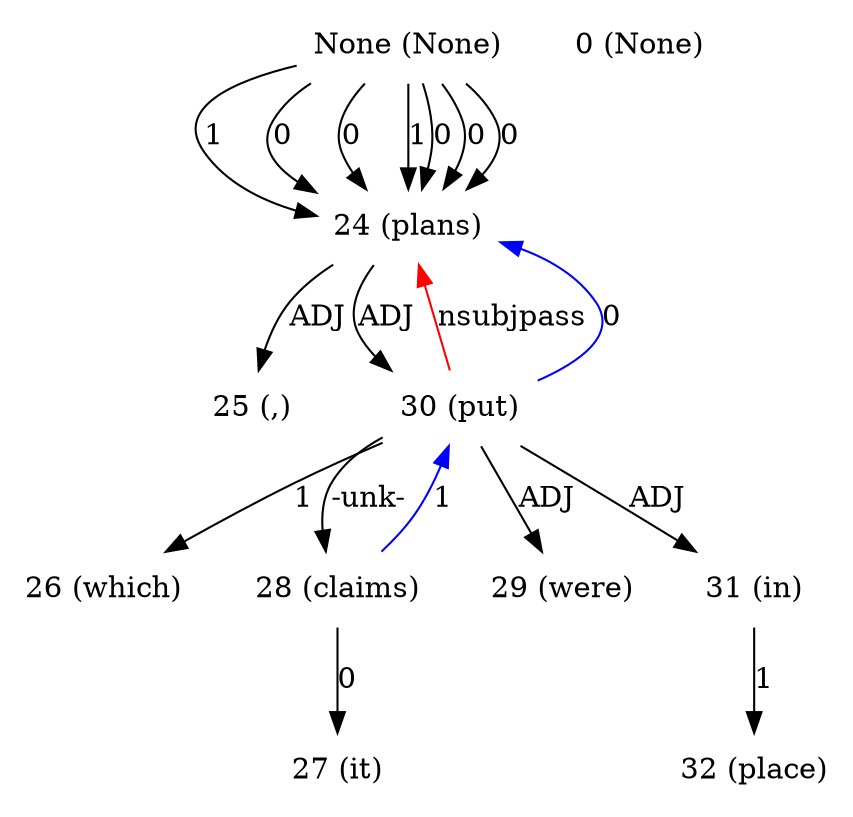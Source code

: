 digraph G{
edge [dir=forward]
node [shape=plaintext]

None [label="None (None)"]
None -> 24 [label="1"]
None [label="None (None)"]
None -> 24 [label="0"]
None [label="None (None)"]
None -> 24 [label="0"]
None [label="None (None)"]
None -> 24 [label="1"]
None [label="None (None)"]
None -> 24 [label="0"]
None [label="None (None)"]
None -> 24 [label="0"]
None [label="None (None)"]
None -> 24 [label="0"]
0 [label="0 (None)"]
24 [label="24 (plans)"]
24 -> 25 [label="ADJ"]
24 -> 30 [label="ADJ"]
30 -> 24 [label="nsubjpass", color="red"]
25 [label="25 (,)"]
26 [label="26 (which)"]
27 [label="27 (it)"]
28 [label="28 (claims)"]
28 -> 30 [label="1", color="blue"]
28 -> 27 [label="0"]
29 [label="29 (were)"]
30 [label="30 (put)"]
30 -> 26 [label="1"]
30 -> 28 [label="-unk-"]
30 -> 29 [label="ADJ"]
30 -> 31 [label="ADJ"]
30 -> 24 [label="0", color="blue"]
31 [label="31 (in)"]
31 -> 32 [label="1"]
32 [label="32 (place)"]
}
